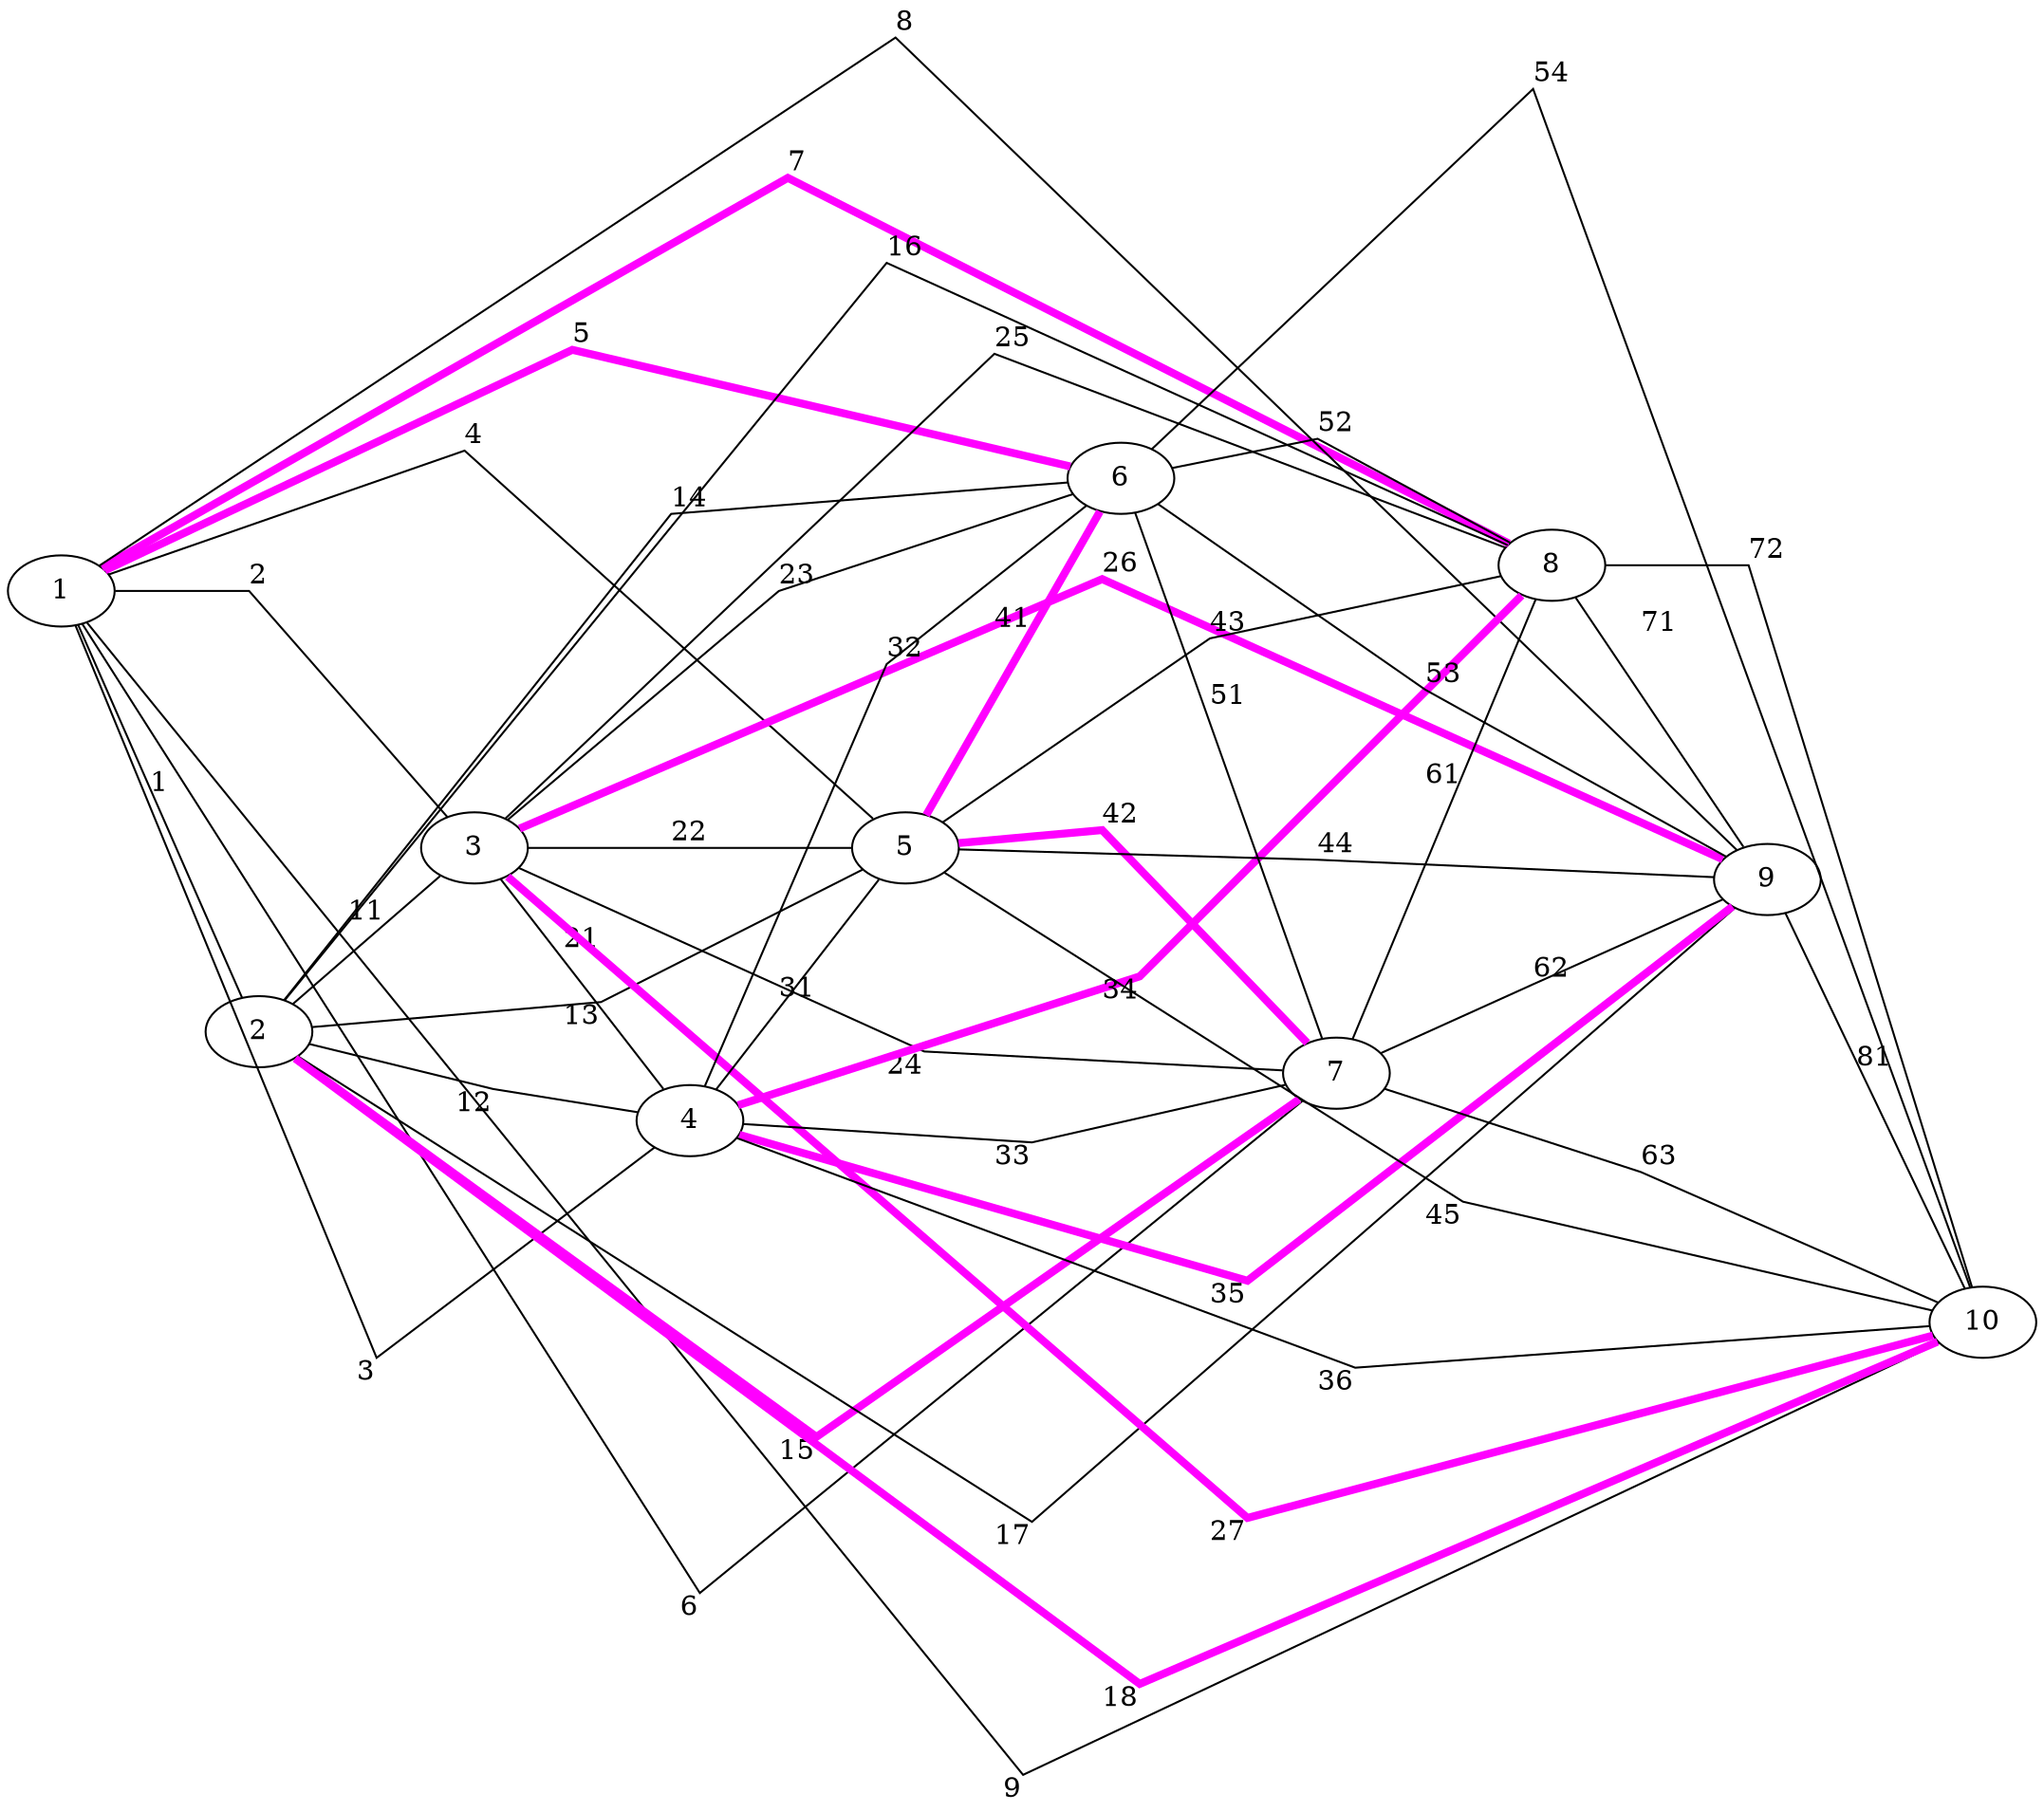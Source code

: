 graph {
  rankdir = "LR"
  splines = "line"
  1 -- 2[label="1"];
  1 -- 3[label="2"];
  1 -- 4[label="3"];
  1 -- 5[label="4"];
  1 -- 6[label="5" , color=magenta, penwidth=4.0];
  1 -- 7[label="6"];
  1 -- 8[label="7" , color=magenta, penwidth=4.0];
  1 -- 9[label="8"];
  1 -- 10[label="9"];
  2 -- 3[label="11"];
  2 -- 4[label="12"];
  2 -- 5[label="13"];
  2 -- 6[label="14"];
  2 -- 7[label="15" , color=magenta, penwidth=4.0];
  2 -- 8[label="16"];
  2 -- 9[label="17"];
  2 -- 10[label="18" , color=magenta, penwidth=4.0];
  3 -- 4[label="21"];
  3 -- 5[label="22"];
  3 -- 6[label="23"];
  3 -- 7[label="24"];
  3 -- 8[label="25"];
  3 -- 9[label="26" , color=magenta, penwidth=4.0];
  3 -- 10[label="27" , color=magenta, penwidth=4.0];
  4 -- 5[label="31"];
  4 -- 6[label="32"];
  4 -- 7[label="33"];
  4 -- 8[label="34" , color=magenta, penwidth=4.0];
  4 -- 9[label="35" , color=magenta, penwidth=4.0];
  4 -- 10[label="36"];
  5 -- 6[label="41" , color=magenta, penwidth=4.0];
  5 -- 7[label="42" , color=magenta, penwidth=4.0];
  5 -- 8[label="43"];
  5 -- 9[label="44"];
  5 -- 10[label="45"];
  6 -- 7[label="51"];
  6 -- 8[label="52"];
  6 -- 9[label="53"];
  6 -- 10[label="54"];
  7 -- 8[label="61"];
  7 -- 9[label="62"];
  7 -- 10[label="63"];
  8 -- 9[label="71"];
  8 -- 10[label="72"];
  9 -- 10[label="81"];
}